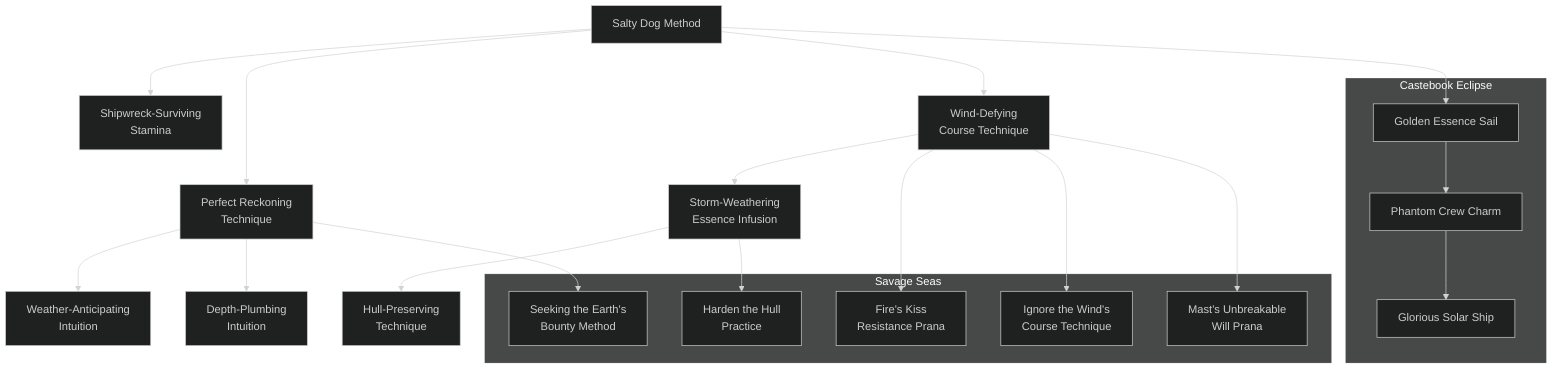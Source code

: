 ---
config:
  theme: dark
---
flowchart TD

    salty_dog_method[Salty Dog Method]
    click salty_dog_method callback "
        Salty Dog Method<br>
        <br>
        Cost: 3 motes<br>
        Duration: One day<br>
        Type: Reflexive<br>
        Minimum Sail: 2<br>
        Minimum Essence: 1<br>
        Prerequisite Charms: None<br>
        <br>
        While this Charm remains in effect, it gives the
        character perfect sea legs. While the Charm lasts, the
        character will not lose his balance or footing, even on the
        most storm-tossed ship, though collisions and so forth may
        still require Dexterity + Athletics rolls. Characters using
        this Charm will not become seasick, even on rough seas.
        "

    shipwreck_surviving_stamina[Shipwreck-Surviving<br>Stamina]
    salty_dog_method --> shipwreck_surviving_stamina
    click shipwreck_surviving_stamina callback "
        Shipwreck-Surviving Stamina<br>
        <br>
        Cost: 5 motes<br>
        Duration: One day<br>
        Type: Reflexive<br>
        Minimum Sail: 3<br>
        Minimum Essence: 1<br>
        Prerequisite Charms: Salty Dog Method<br>
        <br>
        A character using this Charm can survive indefinitely
        in water. She will never tire from treading water and may
        drink seawater without ill effect. She is protected from
        sunburn and other exposure effects and can hold her
        breath for up to five minutes per point of Stamina. This
        Charm does nothing to ward off hostile sea life, nor does it
        protect a character from inclement weather.
        "

    perfect_reckoning_technique[Perfect Reckoning<br>Technique]
    salty_dog_method --> perfect_reckoning_technique
    click perfect_reckoning_technique callback "
        Perfect Reckoning Technique<br>
        <br>
        Cost: 4 motes<br>
        Duration: Instant<br>
        Type: Simple<br>
        Minimum Sail: 3<br>
        Minimum Essence: 1<br>
        Prerequisite Charms: Salty Dog Method<br>
        <br>
        Through the use of this Charm, the character may
        learn exactly where her ship lies in relation to landmarks
        and locations she already knows. This knowledge allows
        her to pinpoint her location, but only in regard to known
        landmarks. The Charm does not allow the character to
        indirectly divine the local geography by sensing her distance
        from previously uncharted reefs or lost islands.
        "

    weather_anticipating_intuition[Weather-Anticipating<br>Intuition]
    perfect_reckoning_technique --> weather_anticipating_intuition
    click weather_anticipating_intuition callback "
        Weather-Anticipating Intuition<br>
        <br>
        Cost: 6 motes<br>
        Duration: Instant<br>
        Type: Simple<br>
        Minimum Sail: 3<br>
        Minimum Essence: 1<br>
        Prerequisite Charms: Perfect Reckoning Technique<br>
        <br>
        By placing her finger in the water, the character can
        instantly predict future weather for a number of days equal
        to the Chosen's permanent Essence. The only thing that
        will cause this forecast to err is the influence of powerful
        magic changing the weather - this Charm will foresee
        even freak squalls and unexpected fogs.
        "

    depth_plumbing_intuition[Depth-Plumbing<br>Intuition]
    perfect_reckoning_technique --> depth_plumbing_intuition
    click depth_plumbing_intuition callback "
        Depth-Plumbing Intuition<br>
        <br>
        Cost: 4 motes<br>
        Duration: One scene<br>
        Type: Reflexive<br>
        Minimum Sail: 4<br>
        Minimum Essence: 1<br>
        Prerequisite Charms: Perfect Reckoning Technique<br>
        <br>
        By feeling the Essence flows in the world around
        him, the character can sense the depth of the water for
        (100 x his Essence rating) yards. This knowledge allows
        him to discern harbor channels, sense reefs and so on.
        Note that awareness of a hazard doesn't necessarily mean
        that the character's ship is agile or well-handled enough
        to avoid the obstacle.
        "

    wind_defying_course_technique[Wind-Defying<br>Course Technique]
    salty_dog_method --> wind_defying_course_technique
    click wind_defying_course_technique callback "
        Wind-Defying Course Technique<br>
        <br>
        Cost: 6 motes<br>
        Duration: One scene<br>
        Type: Simple<br>
        Minimum Sail: 3<br>
        Minimum Essence: 2<br>
        Prerequisite Charms: Salty Dog Method<br>
        <br>
        A character using this Charm while aboard a ship can
        tack much more closely to the wind than would be normal
        for his ship and rigging. Ships affected by this Charm
        cannot sail directly into the wind, but they can sail very
        near to it and, in general, handle more lightly and responsively
        than normal. Aside from additions to maneuverability
        and speed, which vary from ship to ship, the pilot may add
        the Essence rating of the character invoking the Charm to
        her Dexterity + Sail for ship handling. A ship that has had
        multiple Exalted use this Charm on it only benefits from
        the character with the highest Essence score.
        "

    storm_weathering_essence_infusion[Storm-Weathering<br>Essence Infusion]
    wind_defying_course_technique --> storm_weathering_essence_infusion
    click storm_weathering_essence_infusion callback "
        Storm-Weathering Essence Infusion<br>
        <br>
        Cost: 6 motes, 1 Willpower<br>
        Duration: One day<br>
        Type: Simple<br>
        Minimum Sail: 4<br>
        Minimum Essence: 2<br>
        Prerequisite Charms: Wind-Defying Course Technique<br>
        <br>
        Storms are great banes of ships, particularly the lightly
        built galleys that ferry cargo between the ports of the Inner
        Sea. Storms can snap masts and oars, capsize ships or simply
        smash them beneath vast swells. While under the protection
        of this Charm, a ship is safe from these and other weather-related
        disasters, so long as it has a competent helmsman —
        no Charm can protect a ship drifting without steerage in a
        gale. A character with this Charm can protect a ship of up to
        (20 x the character's Essence rating) feet in length.
        "

    hull_preserving_technique[Hull-Preserving<br>Technique]
    storm_weathering_essence_infusion --> hull_preserving_technique
    click hull_preserving_technique callback "
        Hull-Preserving Technique<br>
        <br>
        Cost: 8 motes, 1 Willpower, 1 health level<br>
        Duration: One turn<br>
        Type: Simple<br>
        Minimum Sail: 5<br>
        Minimum Essence: 3<br>
        Prerequisite Charms: Storm-Weathering Essence Infusion<br>
        <br>
        Even more dangerous to a boat than a storm is a sharp
        impact — from the ram of a warship or from a rock or shoal.
        Even running aground on a sandbank can gut a ship or
        damage it so severely it founders. By bracing herself against
        the ship and channeling Essence through it at the moment
        of impact, the character can cause her magic to absorb the
        damage, leaving the ship unharmed. This effect can cause
        severe damage to a ramming vessel, as the preserved ship
        yields only as much as the impact of the ram pushes it
        sideways through the water. The character may have to use
        this Charm multiple turns in a row if the ship suffers
        multiple impacts. For example, if the ship fails to turn away
        and scrapes longways across a reef, the character may have
        to renew the Charm every turn the scraping continues. As
        with Storm-Weathering Essence Infusion, a character
        cannot use this Charm to protect a ship of more than (20
        x the character's Essence rating) feet in length.
        "

    subgraph savage_seas[Savage Seas]
        direction TB
        seeking_the_earths_bounty_method[Seeking the Earth's<br>Bounty Method]
        click seeking_the_earths_bounty_method callback "
            Seeking the Earth's Bounty Method<br>
            <br>
            Cost: 6 motes<br>
            Duration: One turn<br>
            Type: Simple<br>
            Minimum Sail: 4<br>
            Minimum Essence: 2<br>
            Prerequisite Charms: Perfect Reckoning Technique<br>
            <br>
            By casting his will forth upon the waters, the Chosen
            can uncover where the nearest safe harbor or beaching site
            is located and how to get there. Although the approach to
            the harbor will be clear of hazards and the beach there
            usable for small craft (even if the vessel itself cannot
            beach), the harbor will not necessarily be safe for the crew.
            There might well be monsters in the bay or surroundings,
            the nearby natives (if any) may be unfriendly, or other
            hidden dangers may exist.
            "

        fires_kiss_resistance_prana[Fire's Kiss<br>Resistance Prana]
        click fires_kiss_resistance_prana callback "
            Fire's Kiss Resistance Prana<br>
            <br>
            Cost: 6 motes, 1 Willpower<br>
            Duration: One day<br>
            Type: Simple<br>
            Minimum Sail: 4<br>
            Minimum Essence: 2<br>
            Prerequisite Charms: Wind-Defying Course Technique<br>
            <br>
            Fire is rightly feared on all sea-going vessels. Even a ship
            with a First Age hull is filled with furnishings and supplies
            that will burn — and the crew has nowhere to go. Even small
            fires are tolerated only because of necessity, and the galley
            on a ship is the most carefully designed part of most vessels.
            This Charm renders a vessel completely immune to the
            ravages of fire altogether; while it is in effect, no natural fire
            can start aboard the ship. Although existing fires will not be
            affected, neither will they spread further, confining themselves
            to destroying what they are actually burning at that
            moment; any fuel added to the fire will simply refuse to burn.
            Magical or elemental fires can be set normally, but they will
            burn for half as long and take half the effort to douse than
            usual. While burning, they will inflict whatever damage
            they normally would, however.
            "

        ignore_the_winds_course_technique[Ignore the Wind's<br>Course Technique]
        click ignore_the_winds_course_technique callback "
            Ignore the Wind's Course Technique<br>
            <br>
            Cost: 10 motes<br>
            Duration: One scene<br>
            Type: Simple<br>
            Minimum Sail: 5<br>
            Minimum Essence: 2<br>
            Prerequisite Charms: Wind-Defying Course Technique<br>
            <br>
            By dint of this Charm, an Exalted helmsman can not
            only tack deeper into the wind than any mortal helmsman,
            she may ignore its direction completely. So long as the
            Charm is in effect, her vessel moves as if the wind were full
            in its sails, no matter what direction the winds actually blow
            or what course the helmsman sets. Anyone watching the
            Exalted's vessel while it sails in defiance of the winds will
            obviously know that some sort of powerful magic is in use.
            "

        masts_unbreakable_will_prana[Mast's Unbreakable<br>Will Prana]
        click masts_unbreakable_will_prana callback "
            Mast's Unbreakable Will Prana<br>
            <br>
            Cost: 4 motes<br>
            Duration: One scene<br>
            Type: Simple<br>
            Minimum Sail: 3<br>
            Minimum Essence: 2<br>
            Prerequisite Charms: Wind-Defying Course Method<br>
            <br>
            A ship's mast is its life; without the mast, a sailing vessel
            is utterly subject to tide and current, and few vessels survive
            an attack or sudden squall that wrecks the mast. By way of
            this Charm, the Exalt can render the mast of a ship he is on
            immune to even the greatest winds or the strongest attacks.
            Only actions taken by Deathlords, extremely powerful
            elementals or spirits and the most powerful Exalted (those
            with a permanent Essence of 6 or greater) can hope to
            destroy a ship's mast while this Charm is in effect.
            "

        harden_the_hull_practice[Harden the Hull<br>Practice]
        click harden_the_hull_practice callback "
            Harden the Hull Practice<br>
            <br>
            Cost: 3 motes + 2 per (Essence)L of soak<br>
            Duration: One scene<br>
            Type: Reflexive<br>
            Minimum Sail: 4<br>
            Minimum Essence: 2<br>
            Prerequisite Charms: Storm-Weathering Essence Infusion<br>
            <br>
            Unseen hazards and dangers are a threat to every sailing
            vessel. Using this Charm, an Exalt can reinforce the hull of
            her vessel to resist these unforeseen problems. For every 2
            motes of Essence she spends, the hull gains lethal soak equal
            to the Exalted's permanent Essence. This Charm can be
            applied multiple times to the same vessel in a scene, but
            under no circumstances can the soak gained through the use
            of this Charm exceed the highest Stamina + Sail total of any
            Exalt who used this Charm on the ship during the scene.
            "
    end

    perfect_reckoning_technique --> seeking_the_earths_bounty_method
    wind_defying_course_technique --> fires_kiss_resistance_prana
    wind_defying_course_technique --> ignore_the_winds_course_technique
    wind_defying_course_technique --> masts_unbreakable_will_prana
    storm_weathering_essence_infusion --> harden_the_hull_practice

    subgraph Castebook Eclipse
        golden_essence_sails[Golden Essence Sail]
        click golden_essence_sails callback "
            Golden Essence Sail<br>
            <br>
            Cost: 6 motes, 1 Willpower<br>
            Duration: One day<br>
            Type: Simple<br>
            Minimum Sail: 3<br>
            Minimum Essence: 2<br>
            Prerequisite Charms: Salty Dog Method<br>
            <br>
            The character using this Charm weaves sails out
            of pure Essence for a ship that has no sails (or badly
            damaged ones). The new sails are of a shimmering
            golden cloth, as light as silk but stronger than canvas.
            They appear on the ship's masts and furl or unfurl at
            their creator's command. They may bear an emblem of
            the Chosen's anima, if she wishes it. Golden Essence
            Sails have a soak value of (the Exalt's permanent
            Essence score + 2) for resisting attacks against the
            ship's rigging or sails, and they do not accumulate
            damage (they ignore any attack insufficient to damage
            them, just like the ship itself does). See Savage Seas,
            pages 92-93, for more information.
            "

        phantom_crew_charm[Phantom Crew Charm]
        click phantom_crew_charm callback "
            Phantom Crew Charm<br>
            <br>
            Cost: 8 motes, 1 Willpower<br>
            Duration: One day<br>
            Type: Simple<br>
            Minimum Sail: 5<br>
            Minimum Essence: 3<br>
            Prerequisite Charms: Golden Essence Sails<br>
            <br>
            With this Charm, the Chosen calls into being
            phantom sailors able to crew any ship the character is
            aboard. The phantom crew speaks only when necessary
            and obeys all of its summoner's orders. The
            phantom sailors will sail the ship anywhere and perform
            any shipboard duties, although they will not
            fight and should be treated as extras with relevant
            Abilities equal to the Exalted's Essence. The character
            can summon a crew sufficient for a ship of up to
            (Essence x 40) feet in length.
            "

        glorious_solar_ship[Glorious Solar Ship]
        click glorious_solar_ship callback "
            Glorious Solar Ship<br>
            <br>
            Cost: 15 motes, 1 Willpower<br>
            Duration: One day<br>
            Type: Simple<br>
            Minimum Sail: 5<br>
            Minimum Essence: 4<br>
            Prerequisite Charms: Phantom Crew Charm<br>
            <br>
            The Exalted conjures an entire vessel from pure
            Essence, capable of bearing him and a number of
            passengers and crew. The ship has a maximum length
            of (the character's Essence rating x 20) feet and
            appears ready to sail, with all of the necessary equipment
            on board. The Glorious Solar Ship has no crew;
            it is up to the Chosen to provide one, either mortal or
            otherwise. Other Sail Charms can be applied normally
            to the Glorious Solar Ship.
            "
    end

    salty_dog_method --> golden_essence_sails
    golden_essence_sails --> phantom_crew_charm
    phantom_crew_charm --> glorious_solar_ship